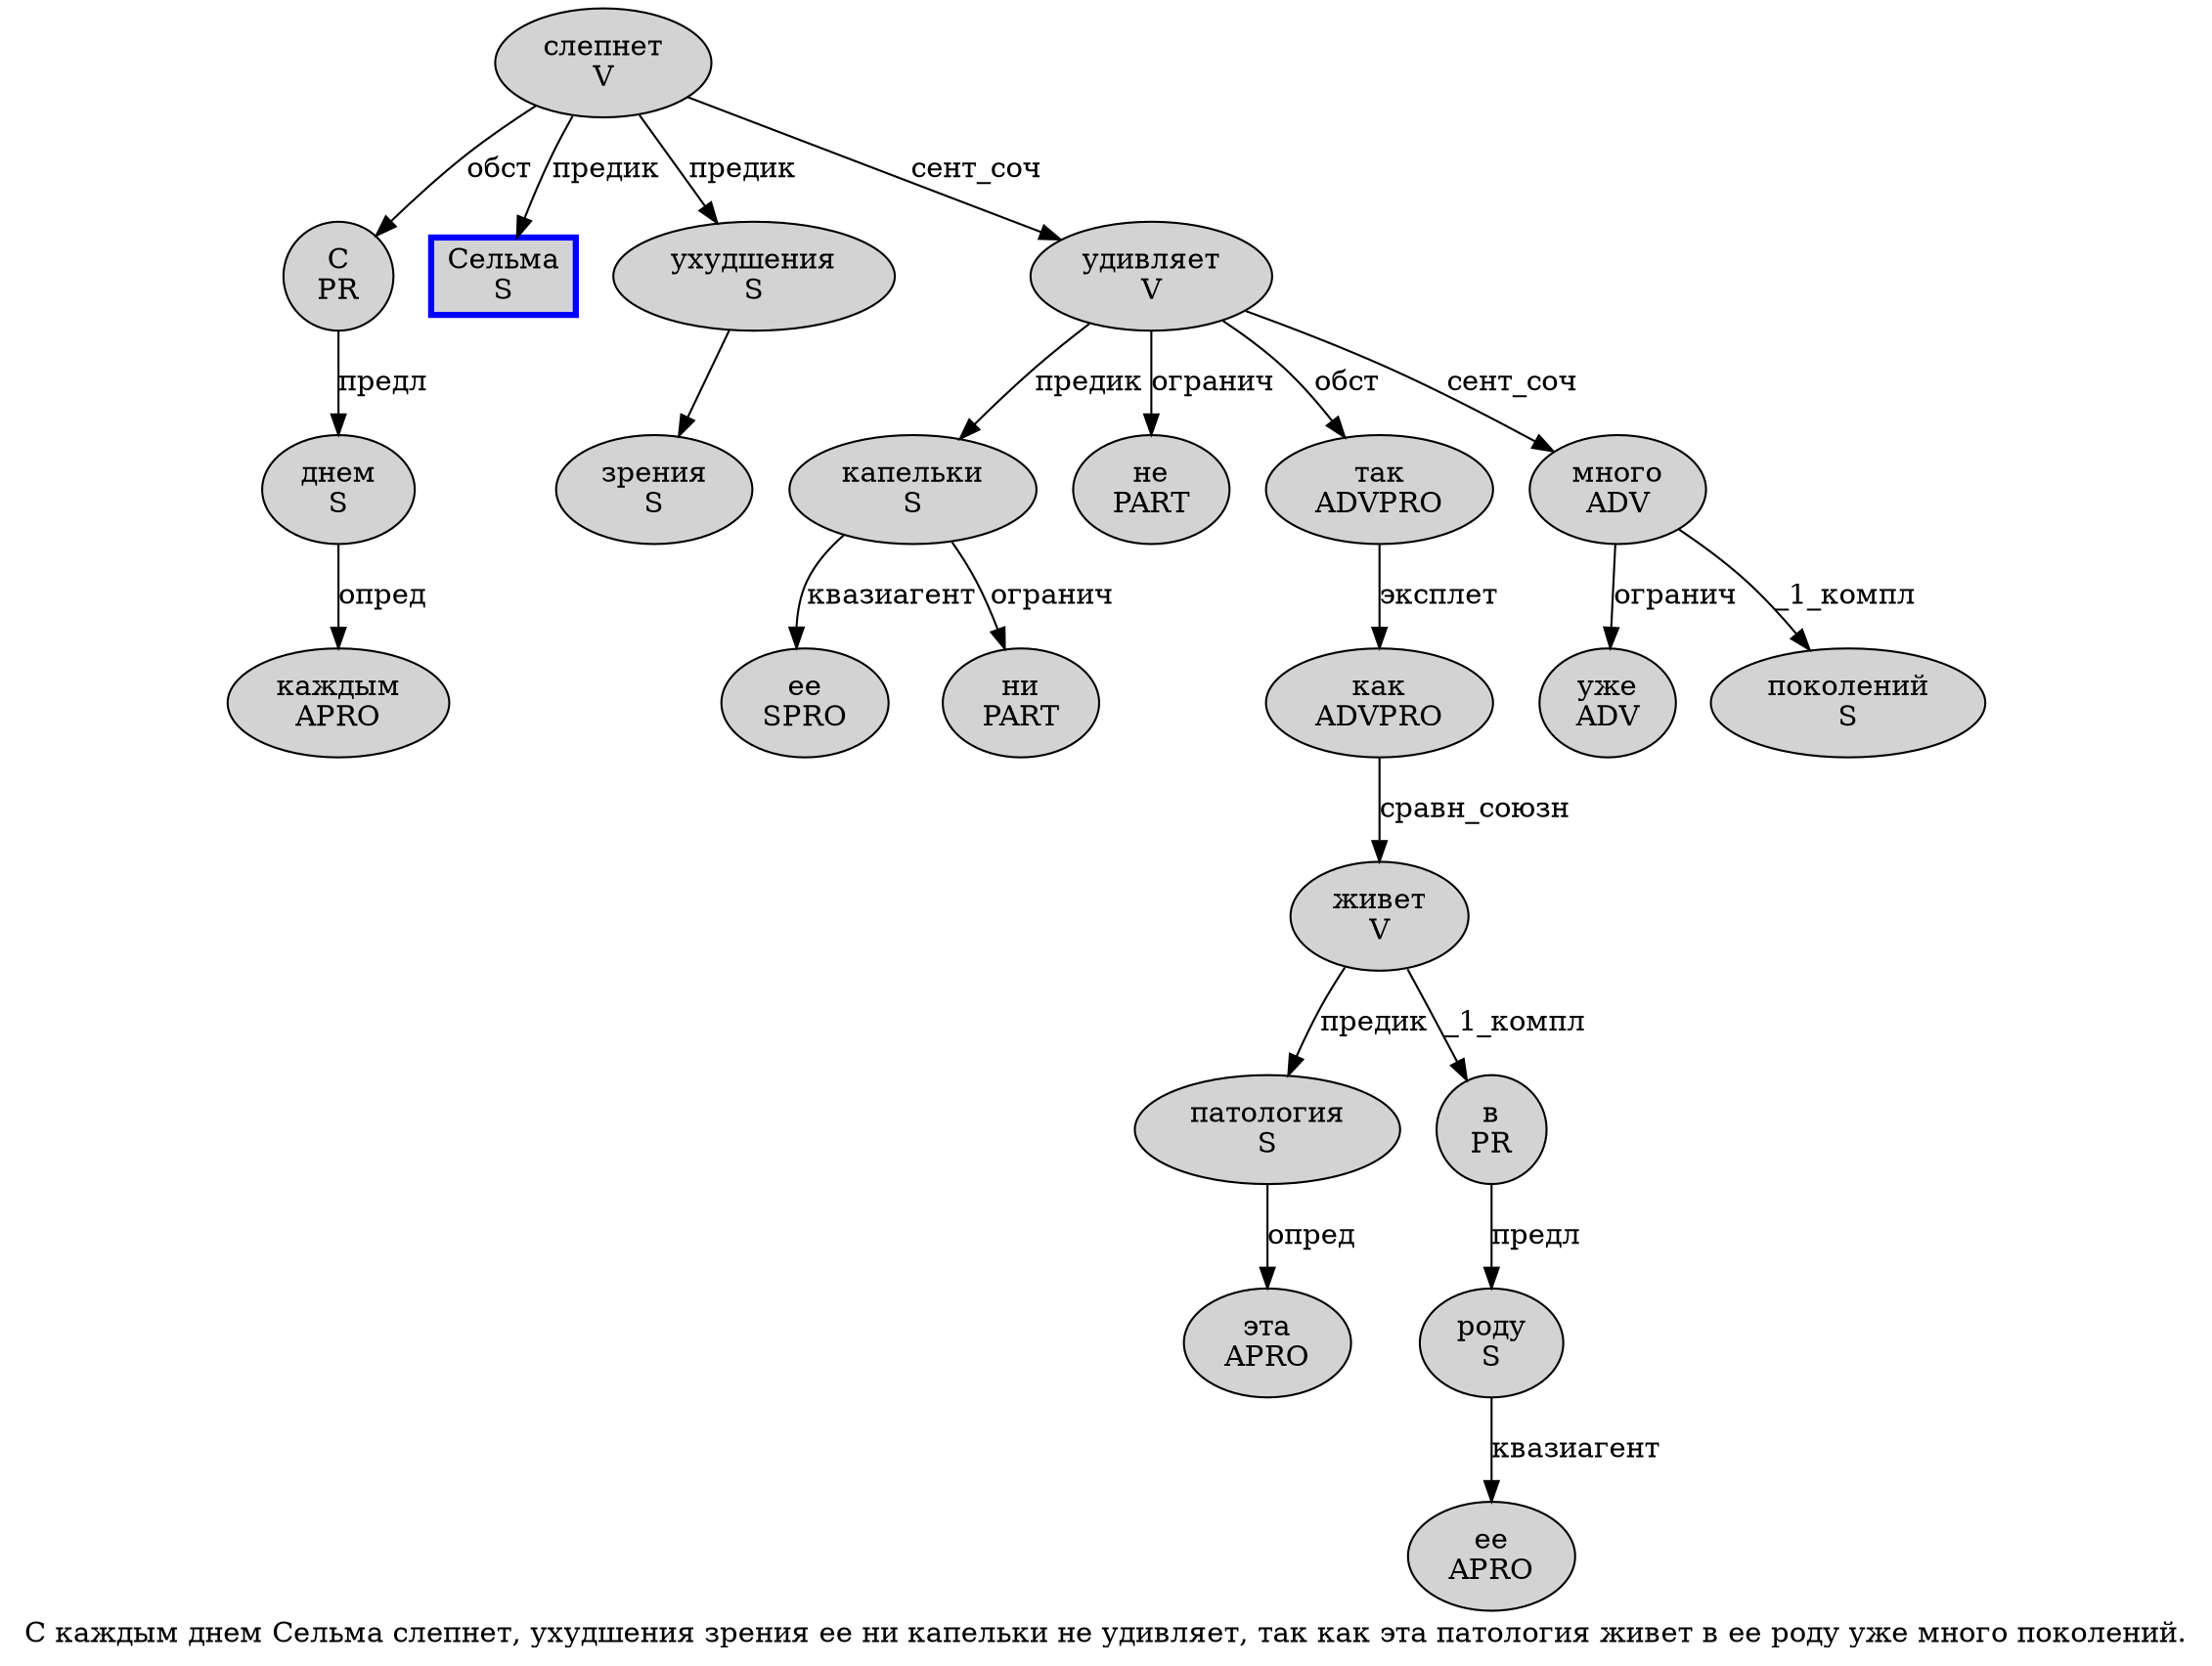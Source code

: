 digraph SENTENCE_1124 {
	graph [label="С каждым днем Сельма слепнет, ухудшения зрения ее ни капельки не удивляет, так как эта патология живет в ее роду уже много поколений."]
	node [style=filled]
		0 [label="С
PR" color="" fillcolor=lightgray penwidth=1 shape=ellipse]
		1 [label="каждым
APRO" color="" fillcolor=lightgray penwidth=1 shape=ellipse]
		2 [label="днем
S" color="" fillcolor=lightgray penwidth=1 shape=ellipse]
		3 [label="Сельма
S" color=blue fillcolor=lightgray penwidth=3 shape=box]
		4 [label="слепнет
V" color="" fillcolor=lightgray penwidth=1 shape=ellipse]
		6 [label="ухудшения
S" color="" fillcolor=lightgray penwidth=1 shape=ellipse]
		7 [label="зрения
S" color="" fillcolor=lightgray penwidth=1 shape=ellipse]
		8 [label="ее
SPRO" color="" fillcolor=lightgray penwidth=1 shape=ellipse]
		9 [label="ни
PART" color="" fillcolor=lightgray penwidth=1 shape=ellipse]
		10 [label="капельки
S" color="" fillcolor=lightgray penwidth=1 shape=ellipse]
		11 [label="не
PART" color="" fillcolor=lightgray penwidth=1 shape=ellipse]
		12 [label="удивляет
V" color="" fillcolor=lightgray penwidth=1 shape=ellipse]
		14 [label="так
ADVPRO" color="" fillcolor=lightgray penwidth=1 shape=ellipse]
		15 [label="как
ADVPRO" color="" fillcolor=lightgray penwidth=1 shape=ellipse]
		16 [label="эта
APRO" color="" fillcolor=lightgray penwidth=1 shape=ellipse]
		17 [label="патология
S" color="" fillcolor=lightgray penwidth=1 shape=ellipse]
		18 [label="живет
V" color="" fillcolor=lightgray penwidth=1 shape=ellipse]
		19 [label="в
PR" color="" fillcolor=lightgray penwidth=1 shape=ellipse]
		20 [label="ее
APRO" color="" fillcolor=lightgray penwidth=1 shape=ellipse]
		21 [label="роду
S" color="" fillcolor=lightgray penwidth=1 shape=ellipse]
		22 [label="уже
ADV" color="" fillcolor=lightgray penwidth=1 shape=ellipse]
		23 [label="много
ADV" color="" fillcolor=lightgray penwidth=1 shape=ellipse]
		24 [label="поколений
S" color="" fillcolor=lightgray penwidth=1 shape=ellipse]
			4 -> 0 [label="обст"]
			4 -> 3 [label="предик"]
			4 -> 6 [label="предик"]
			4 -> 12 [label="сент_соч"]
			18 -> 17 [label="предик"]
			18 -> 19 [label="_1_компл"]
			21 -> 20 [label="квазиагент"]
			17 -> 16 [label="опред"]
			2 -> 1 [label="опред"]
			23 -> 22 [label="огранич"]
			23 -> 24 [label="_1_компл"]
			12 -> 10 [label="предик"]
			12 -> 11 [label="огранич"]
			12 -> 14 [label="обст"]
			12 -> 23 [label="сент_соч"]
			15 -> 18 [label="сравн_союзн"]
			0 -> 2 [label="предл"]
			14 -> 15 [label="эксплет"]
			6 -> 7
			10 -> 8 [label="квазиагент"]
			10 -> 9 [label="огранич"]
			19 -> 21 [label="предл"]
}
